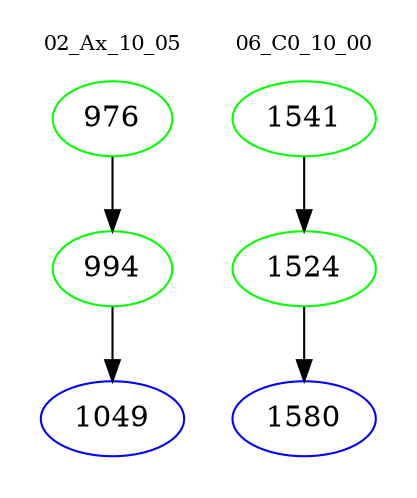 digraph{
subgraph cluster_0 {
color = white
label = "02_Ax_10_05";
fontsize=10;
T0_976 [label="976", color="green"]
T0_976 -> T0_994 [color="black"]
T0_994 [label="994", color="green"]
T0_994 -> T0_1049 [color="black"]
T0_1049 [label="1049", color="blue"]
}
subgraph cluster_1 {
color = white
label = "06_C0_10_00";
fontsize=10;
T1_1541 [label="1541", color="green"]
T1_1541 -> T1_1524 [color="black"]
T1_1524 [label="1524", color="green"]
T1_1524 -> T1_1580 [color="black"]
T1_1580 [label="1580", color="blue"]
}
}
